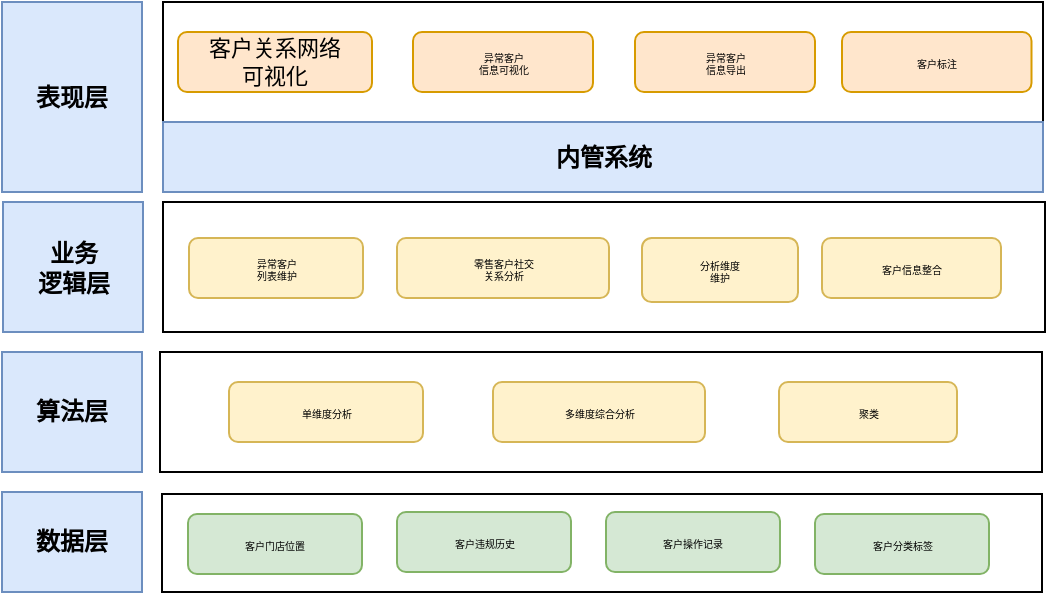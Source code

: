 <mxfile version="12.4.3" type="github" pages="1">
  <diagram id="0qXy8Reg5hbOZOl-131f" name="Page-1">
    <mxGraphModel dx="934" dy="495" grid="1" gridSize="10" guides="1" tooltips="1" connect="1" arrows="1" fold="1" page="1" pageScale="1" pageWidth="827" pageHeight="1169" math="0" shadow="0">
      <root>
        <mxCell id="0"/>
        <mxCell id="1" parent="0"/>
        <mxCell id="oRpRngnGORwK8TL-fAgR-2" value="" style="rounded=0;whiteSpace=wrap;html=1;fontSize=9;" parent="1" vertex="1">
          <mxGeometry x="100" y="476" width="440" height="49" as="geometry"/>
        </mxCell>
        <mxCell id="oRpRngnGORwK8TL-fAgR-4" value="" style="rounded=0;whiteSpace=wrap;html=1;fontSize=9;" parent="1" vertex="1">
          <mxGeometry x="100.5" y="230" width="440" height="60" as="geometry"/>
        </mxCell>
        <mxCell id="oRpRngnGORwK8TL-fAgR-6" value="表现层" style="rounded=0;whiteSpace=wrap;html=1;fillColor=#dae8fc;strokeColor=#6c8ebf;fontStyle=1" parent="1" vertex="1">
          <mxGeometry x="20" y="230" width="70" height="95" as="geometry"/>
        </mxCell>
        <mxCell id="oRpRngnGORwK8TL-fAgR-7" value="数据层" style="rounded=0;whiteSpace=wrap;html=1;fillColor=#dae8fc;strokeColor=#6c8ebf;fontStyle=1" parent="1" vertex="1">
          <mxGeometry x="20" y="475" width="70" height="50" as="geometry"/>
        </mxCell>
        <mxCell id="oRpRngnGORwK8TL-fAgR-9" value="异常客户&lt;br&gt;信息导出" style="rounded=1;whiteSpace=wrap;html=1;fillColor=#ffe6cc;strokeColor=#d79b00;fontSize=5;" parent="1" vertex="1">
          <mxGeometry x="336.5" y="245" width="90" height="30" as="geometry"/>
        </mxCell>
        <mxCell id="oRpRngnGORwK8TL-fAgR-10" value="&lt;span style=&quot;font-size: 11px&quot;&gt;客户关系网络&lt;br&gt;可视化&lt;br&gt;&lt;/span&gt;" style="rounded=1;whiteSpace=wrap;html=1;fillColor=#ffe6cc;strokeColor=#d79b00;fontSize=5;" parent="1" vertex="1">
          <mxGeometry x="108" y="245" width="97" height="30" as="geometry"/>
        </mxCell>
        <mxCell id="oRpRngnGORwK8TL-fAgR-13" value="客户标注" style="rounded=1;whiteSpace=wrap;html=1;fillColor=#ffe6cc;strokeColor=#d79b00;fontSize=5;" parent="1" vertex="1">
          <mxGeometry x="440" y="245" width="94.75" height="30" as="geometry"/>
        </mxCell>
        <mxCell id="oRpRngnGORwK8TL-fAgR-29" value="算法层" style="rounded=0;whiteSpace=wrap;html=1;fillColor=#dae8fc;strokeColor=#6c8ebf;fontStyle=1" parent="1" vertex="1">
          <mxGeometry x="20" y="405" width="70" height="60" as="geometry"/>
        </mxCell>
        <mxCell id="oRpRngnGORwK8TL-fAgR-30" value="" style="rounded=0;whiteSpace=wrap;html=1;fontSize=9;" parent="1" vertex="1">
          <mxGeometry x="99" y="405" width="441" height="60" as="geometry"/>
        </mxCell>
        <mxCell id="oRpRngnGORwK8TL-fAgR-31" value="单维度分析" style="rounded=1;whiteSpace=wrap;html=1;fillColor=#fff2cc;strokeColor=#d6b656;fontSize=5;" parent="1" vertex="1">
          <mxGeometry x="133.5" y="420" width="97" height="30" as="geometry"/>
        </mxCell>
        <mxCell id="oRpRngnGORwK8TL-fAgR-32" value="聚类" style="rounded=1;whiteSpace=wrap;html=1;fillColor=#fff2cc;strokeColor=#d6b656;fontSize=5;" parent="1" vertex="1">
          <mxGeometry x="408.5" y="420" width="89" height="30" as="geometry"/>
        </mxCell>
        <mxCell id="oRpRngnGORwK8TL-fAgR-33" value="多维度综合分析" style="rounded=1;whiteSpace=wrap;html=1;fillColor=#fff2cc;strokeColor=#d6b656;fontSize=5;" parent="1" vertex="1">
          <mxGeometry x="265.5" y="420" width="106" height="30" as="geometry"/>
        </mxCell>
        <mxCell id="oRpRngnGORwK8TL-fAgR-41" value="业务&lt;br&gt;逻辑层" style="rounded=0;whiteSpace=wrap;html=1;fillColor=#dae8fc;strokeColor=#6c8ebf;fontStyle=1" parent="1" vertex="1">
          <mxGeometry x="20.5" y="330" width="70" height="65" as="geometry"/>
        </mxCell>
        <mxCell id="oRpRngnGORwK8TL-fAgR-42" value="" style="rounded=0;whiteSpace=wrap;html=1;" parent="1" vertex="1">
          <mxGeometry x="100.5" y="330" width="441" height="65" as="geometry"/>
        </mxCell>
        <mxCell id="oRpRngnGORwK8TL-fAgR-45" value="异常客户&lt;br&gt;列表维护" style="rounded=1;whiteSpace=wrap;html=1;fillColor=#fff2cc;strokeColor=#d6b656;fontSize=5;" parent="1" vertex="1">
          <mxGeometry x="113.5" y="348" width="87" height="30" as="geometry"/>
        </mxCell>
        <mxCell id="oRpRngnGORwK8TL-fAgR-50" value="零售客户社交&lt;br&gt;关系分析" style="rounded=1;whiteSpace=wrap;html=1;fillColor=#fff2cc;strokeColor=#d6b656;fontSize=5;" parent="1" vertex="1">
          <mxGeometry x="217.5" y="348" width="106" height="30" as="geometry"/>
        </mxCell>
        <mxCell id="oRpRngnGORwK8TL-fAgR-55" value="客户门店位置" style="rounded=1;whiteSpace=wrap;html=1;fillColor=#d5e8d4;strokeColor=#82b366;fontSize=5;" parent="1" vertex="1">
          <mxGeometry x="113" y="486" width="87" height="30" as="geometry"/>
        </mxCell>
        <mxCell id="oRpRngnGORwK8TL-fAgR-56" value="客户违规历史" style="rounded=1;whiteSpace=wrap;html=1;fillColor=#d5e8d4;strokeColor=#82b366;fontSize=5;" parent="1" vertex="1">
          <mxGeometry x="217.5" y="485" width="87" height="30" as="geometry"/>
        </mxCell>
        <mxCell id="oRpRngnGORwK8TL-fAgR-57" value="客户操作记录" style="rounded=1;whiteSpace=wrap;html=1;fillColor=#d5e8d4;strokeColor=#82b366;fontSize=5;" parent="1" vertex="1">
          <mxGeometry x="322" y="485" width="87" height="30" as="geometry"/>
        </mxCell>
        <mxCell id="oRpRngnGORwK8TL-fAgR-58" value="客户分类标签" style="rounded=1;whiteSpace=wrap;html=1;fillColor=#d5e8d4;strokeColor=#82b366;fontSize=5;" parent="1" vertex="1">
          <mxGeometry x="426.5" y="486" width="87" height="30" as="geometry"/>
        </mxCell>
        <mxCell id="oRpRngnGORwK8TL-fAgR-60" value="分析维度&lt;br&gt;维护" style="rounded=1;whiteSpace=wrap;html=1;fillColor=#fff2cc;strokeColor=#d6b656;fontSize=5;" parent="1" vertex="1">
          <mxGeometry x="340" y="348" width="78" height="32" as="geometry"/>
        </mxCell>
        <mxCell id="oRpRngnGORwK8TL-fAgR-61" value="客户信息整合" style="rounded=1;whiteSpace=wrap;html=1;fillColor=#fff2cc;strokeColor=#d6b656;fontSize=5;" parent="1" vertex="1">
          <mxGeometry x="430" y="348" width="89.5" height="30" as="geometry"/>
        </mxCell>
        <mxCell id="fEOjPpR1VwwC_F3uVTrE-1" value="内管系统" style="rounded=0;whiteSpace=wrap;html=1;fillColor=#dae8fc;strokeColor=#6c8ebf;fontStyle=1" parent="1" vertex="1">
          <mxGeometry x="100.5" y="290" width="440" height="35" as="geometry"/>
        </mxCell>
        <mxCell id="wgN9OZQQ6O-k_WcKY7xz-1" value="异常客户&lt;br&gt;信息可视化" style="rounded=1;whiteSpace=wrap;html=1;fillColor=#ffe6cc;strokeColor=#d79b00;fontSize=5;" vertex="1" parent="1">
          <mxGeometry x="225.5" y="245" width="90" height="30" as="geometry"/>
        </mxCell>
      </root>
    </mxGraphModel>
  </diagram>
</mxfile>
